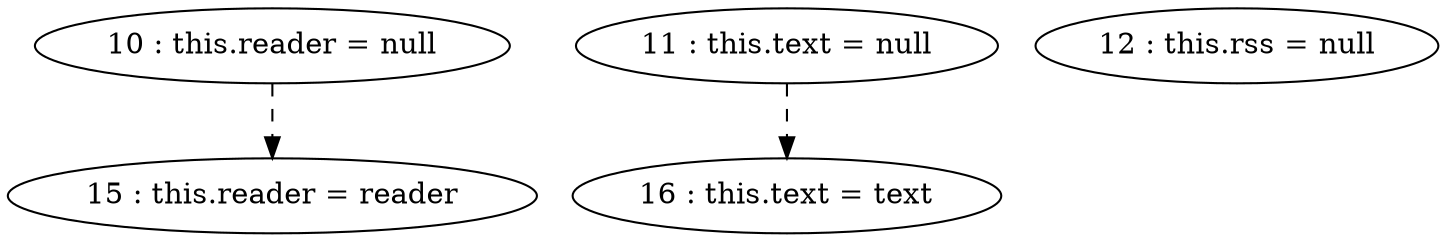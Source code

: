 digraph G {
"10 : this.reader = null"
"10 : this.reader = null" -> "15 : this.reader = reader" [style=dashed]
"11 : this.text = null"
"11 : this.text = null" -> "16 : this.text = text" [style=dashed]
"12 : this.rss = null"
"15 : this.reader = reader"
"16 : this.text = text"
}